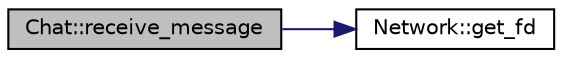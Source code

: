 digraph "Chat::receive_message"
{
 // LATEX_PDF_SIZE
  edge [fontname="Helvetica",fontsize="10",labelfontname="Helvetica",labelfontsize="10"];
  node [fontname="Helvetica",fontsize="10",shape=record];
  rankdir="LR";
  Node1 [label="Chat::receive_message",height=0.2,width=0.4,color="black", fillcolor="grey75", style="filled", fontcolor="black",tooltip="Приём сообщения Получает сообщение с сокета и выводит его в консоль"];
  Node1 -> Node2 [color="midnightblue",fontsize="10",style="solid",fontname="Helvetica"];
  Node2 [label="Network::get_fd",height=0.2,width=0.4,color="black", fillcolor="white", style="filled",URL="$classNetwork.html#aa50fe3be4273a1447982eba45ab0b530",tooltip="Получить дескриптор сокета"];
}
